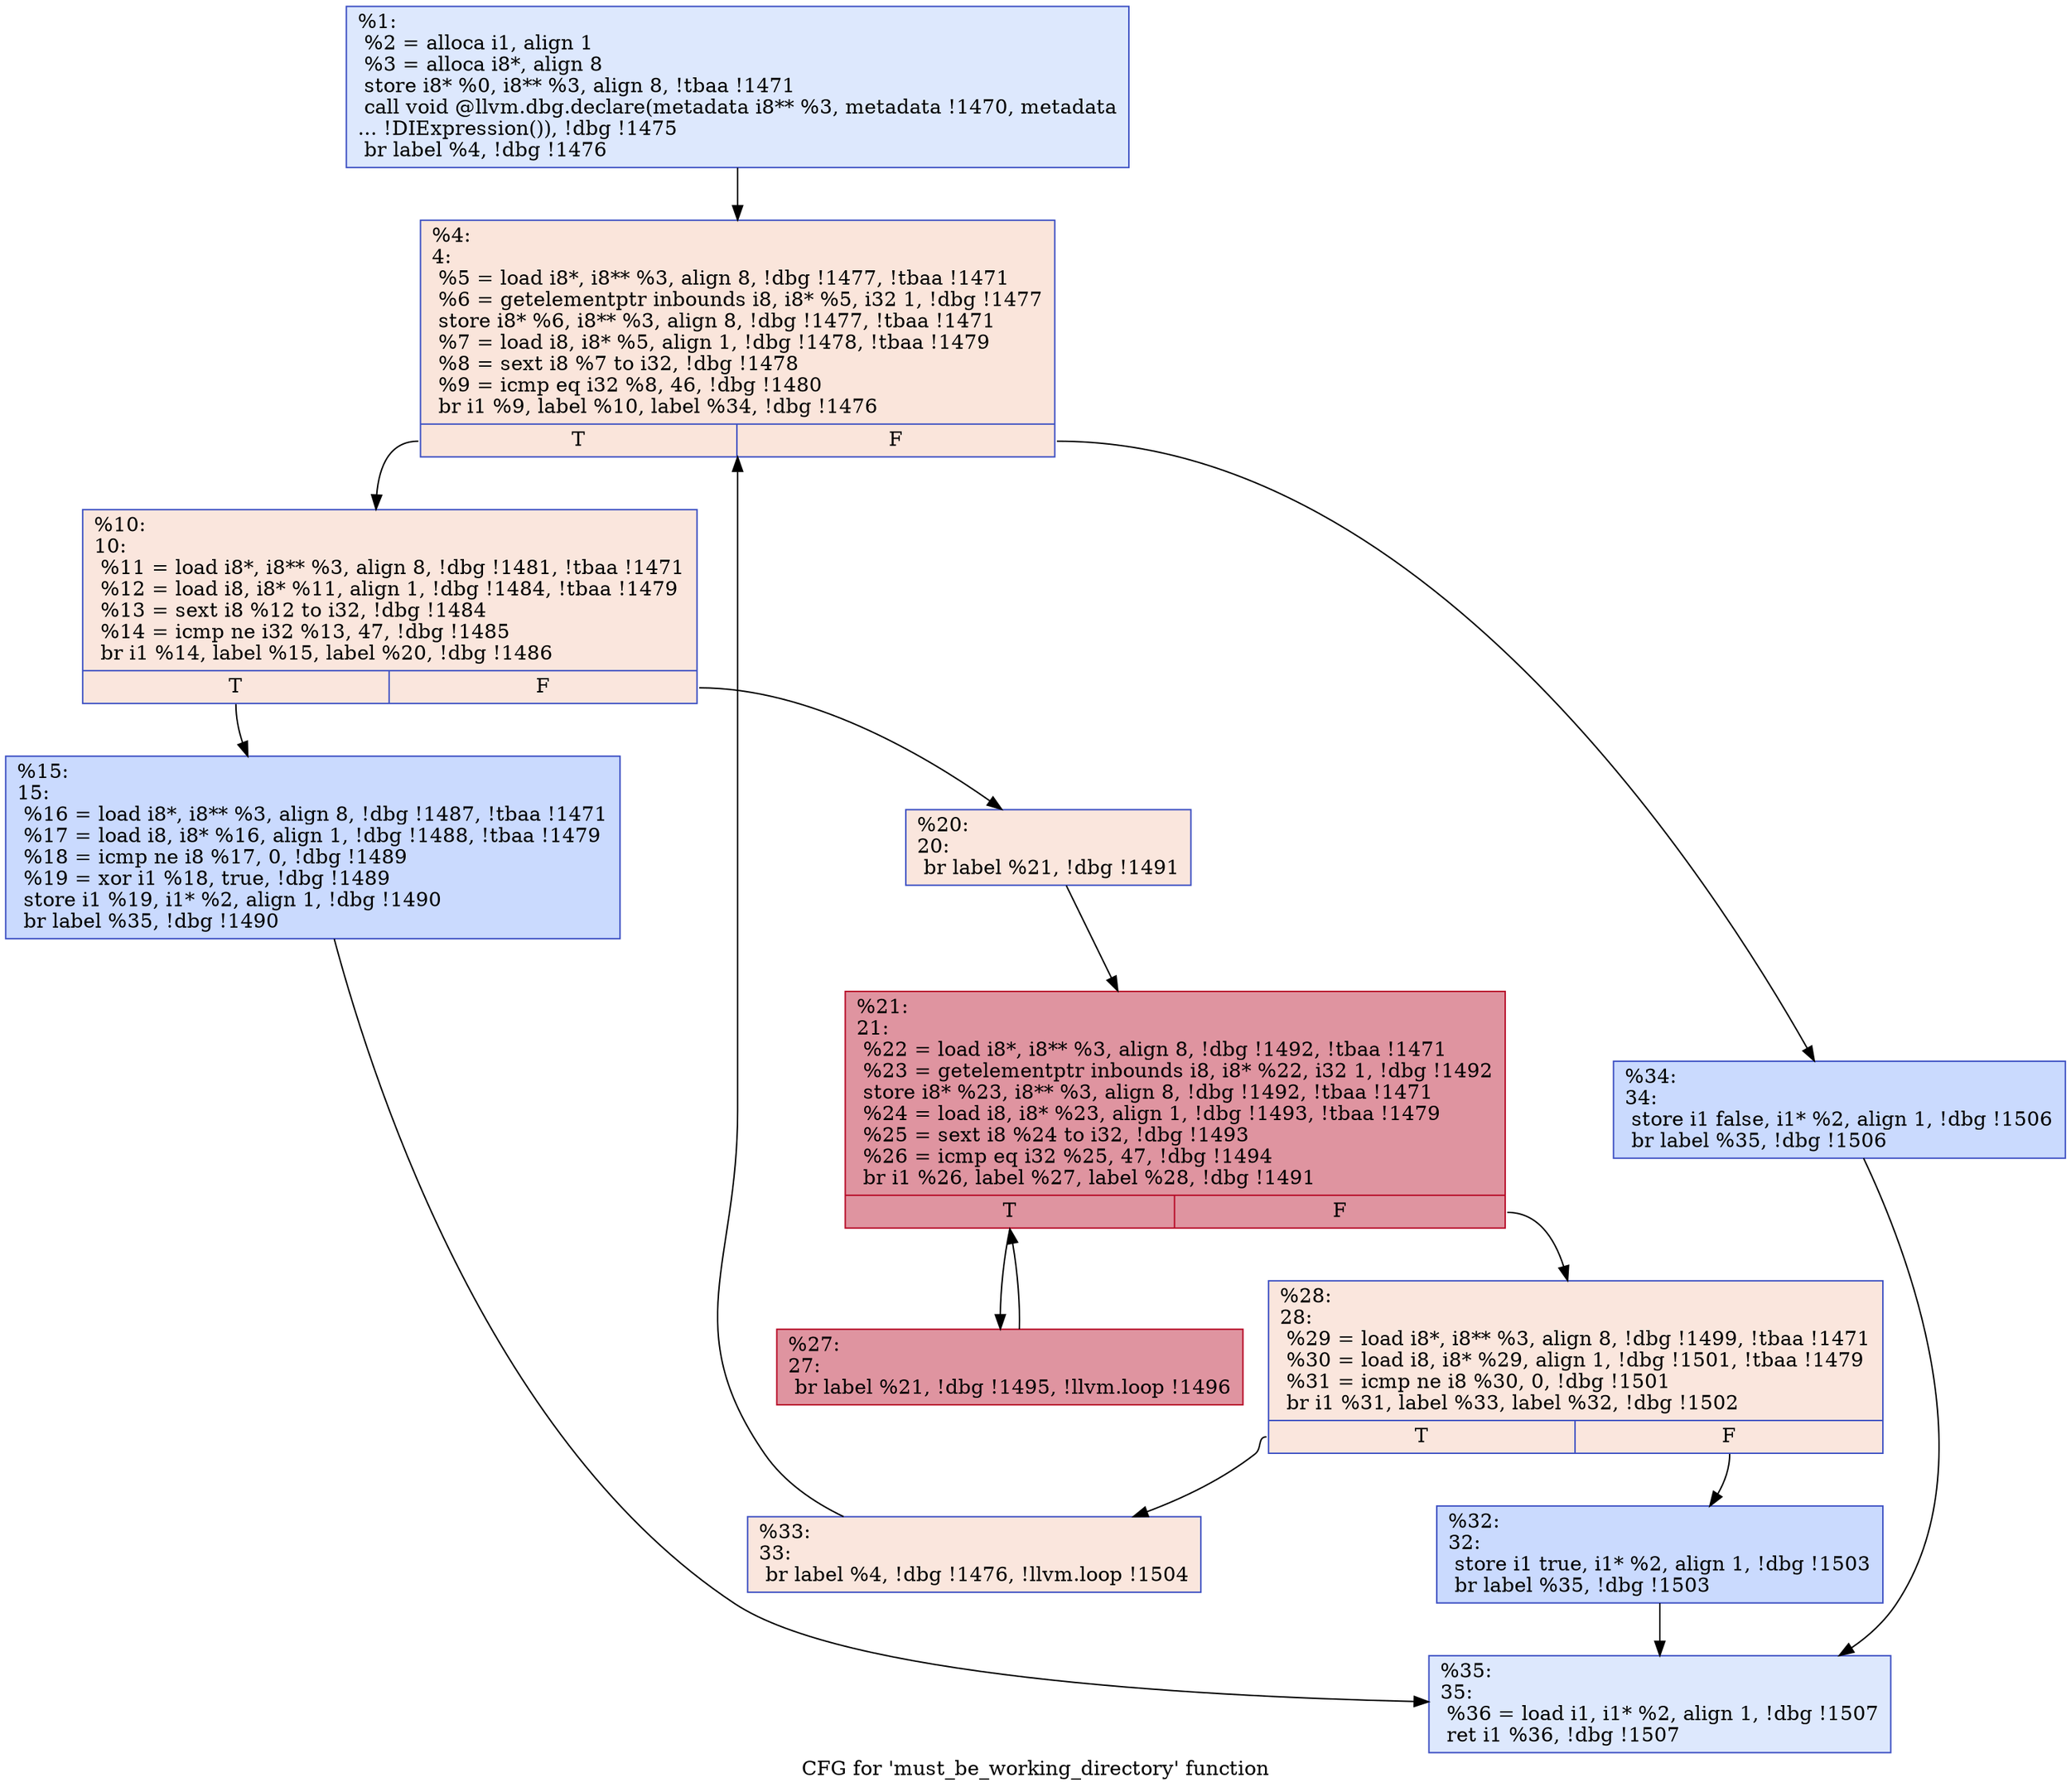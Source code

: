 digraph "CFG for 'must_be_working_directory' function" {
	label="CFG for 'must_be_working_directory' function";

	Node0x1159020 [shape=record,color="#3d50c3ff", style=filled, fillcolor="#b2ccfb70",label="{%1:\l  %2 = alloca i1, align 1\l  %3 = alloca i8*, align 8\l  store i8* %0, i8** %3, align 8, !tbaa !1471\l  call void @llvm.dbg.declare(metadata i8** %3, metadata !1470, metadata\l... !DIExpression()), !dbg !1475\l  br label %4, !dbg !1476\l}"];
	Node0x1159020 -> Node0x115c300;
	Node0x115c300 [shape=record,color="#3d50c3ff", style=filled, fillcolor="#f4c5ad70",label="{%4:\l4:                                                \l  %5 = load i8*, i8** %3, align 8, !dbg !1477, !tbaa !1471\l  %6 = getelementptr inbounds i8, i8* %5, i32 1, !dbg !1477\l  store i8* %6, i8** %3, align 8, !dbg !1477, !tbaa !1471\l  %7 = load i8, i8* %5, align 1, !dbg !1478, !tbaa !1479\l  %8 = sext i8 %7 to i32, !dbg !1478\l  %9 = icmp eq i32 %8, 46, !dbg !1480\l  br i1 %9, label %10, label %34, !dbg !1476\l|{<s0>T|<s1>F}}"];
	Node0x115c300:s0 -> Node0x115c350;
	Node0x115c300:s1 -> Node0x115c5d0;
	Node0x115c350 [shape=record,color="#3d50c3ff", style=filled, fillcolor="#f3c7b170",label="{%10:\l10:                                               \l  %11 = load i8*, i8** %3, align 8, !dbg !1481, !tbaa !1471\l  %12 = load i8, i8* %11, align 1, !dbg !1484, !tbaa !1479\l  %13 = sext i8 %12 to i32, !dbg !1484\l  %14 = icmp ne i32 %13, 47, !dbg !1485\l  br i1 %14, label %15, label %20, !dbg !1486\l|{<s0>T|<s1>F}}"];
	Node0x115c350:s0 -> Node0x115c3a0;
	Node0x115c350:s1 -> Node0x115c3f0;
	Node0x115c3a0 [shape=record,color="#3d50c3ff", style=filled, fillcolor="#88abfd70",label="{%15:\l15:                                               \l  %16 = load i8*, i8** %3, align 8, !dbg !1487, !tbaa !1471\l  %17 = load i8, i8* %16, align 1, !dbg !1488, !tbaa !1479\l  %18 = icmp ne i8 %17, 0, !dbg !1489\l  %19 = xor i1 %18, true, !dbg !1489\l  store i1 %19, i1* %2, align 1, !dbg !1490\l  br label %35, !dbg !1490\l}"];
	Node0x115c3a0 -> Node0x115c620;
	Node0x115c3f0 [shape=record,color="#3d50c3ff", style=filled, fillcolor="#f3c7b170",label="{%20:\l20:                                               \l  br label %21, !dbg !1491\l}"];
	Node0x115c3f0 -> Node0x115c440;
	Node0x115c440 [shape=record,color="#b70d28ff", style=filled, fillcolor="#b70d2870",label="{%21:\l21:                                               \l  %22 = load i8*, i8** %3, align 8, !dbg !1492, !tbaa !1471\l  %23 = getelementptr inbounds i8, i8* %22, i32 1, !dbg !1492\l  store i8* %23, i8** %3, align 8, !dbg !1492, !tbaa !1471\l  %24 = load i8, i8* %23, align 1, !dbg !1493, !tbaa !1479\l  %25 = sext i8 %24 to i32, !dbg !1493\l  %26 = icmp eq i32 %25, 47, !dbg !1494\l  br i1 %26, label %27, label %28, !dbg !1491\l|{<s0>T|<s1>F}}"];
	Node0x115c440:s0 -> Node0x115c490;
	Node0x115c440:s1 -> Node0x115c4e0;
	Node0x115c490 [shape=record,color="#b70d28ff", style=filled, fillcolor="#b70d2870",label="{%27:\l27:                                               \l  br label %21, !dbg !1495, !llvm.loop !1496\l}"];
	Node0x115c490 -> Node0x115c440;
	Node0x115c4e0 [shape=record,color="#3d50c3ff", style=filled, fillcolor="#f3c7b170",label="{%28:\l28:                                               \l  %29 = load i8*, i8** %3, align 8, !dbg !1499, !tbaa !1471\l  %30 = load i8, i8* %29, align 1, !dbg !1501, !tbaa !1479\l  %31 = icmp ne i8 %30, 0, !dbg !1501\l  br i1 %31, label %33, label %32, !dbg !1502\l|{<s0>T|<s1>F}}"];
	Node0x115c4e0:s0 -> Node0x115c580;
	Node0x115c4e0:s1 -> Node0x115c530;
	Node0x115c530 [shape=record,color="#3d50c3ff", style=filled, fillcolor="#88abfd70",label="{%32:\l32:                                               \l  store i1 true, i1* %2, align 1, !dbg !1503\l  br label %35, !dbg !1503\l}"];
	Node0x115c530 -> Node0x115c620;
	Node0x115c580 [shape=record,color="#3d50c3ff", style=filled, fillcolor="#f3c7b170",label="{%33:\l33:                                               \l  br label %4, !dbg !1476, !llvm.loop !1504\l}"];
	Node0x115c580 -> Node0x115c300;
	Node0x115c5d0 [shape=record,color="#3d50c3ff", style=filled, fillcolor="#88abfd70",label="{%34:\l34:                                               \l  store i1 false, i1* %2, align 1, !dbg !1506\l  br label %35, !dbg !1506\l}"];
	Node0x115c5d0 -> Node0x115c620;
	Node0x115c620 [shape=record,color="#3d50c3ff", style=filled, fillcolor="#b2ccfb70",label="{%35:\l35:                                               \l  %36 = load i1, i1* %2, align 1, !dbg !1507\l  ret i1 %36, !dbg !1507\l}"];
}
